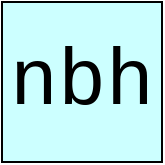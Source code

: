 <mxfile>
    <diagram id="-7gMCdurelPNCG8w4W-R" name="Page-1">
        <mxGraphModel dx="299" dy="521" grid="1" gridSize="10" guides="1" tooltips="1" connect="1" arrows="1" fold="1" page="1" pageScale="1" pageWidth="827" pageHeight="1169" math="0" shadow="0">
            <root>
                <mxCell id="0"/>
                <mxCell id="1" parent="0"/>
                <mxCell id="2" value="&lt;font style=&quot;font-size: 40px&quot; color=&quot;#000000&quot;&gt;nbh&lt;/font&gt;" style="whiteSpace=wrap;html=1;aspect=fixed;fillColor=#CCFFFF;fontFamily=Courier New;fontStyle=0" vertex="1" parent="1">
                    <mxGeometry width="80" height="80" as="geometry"/>
                </mxCell>
            </root>
        </mxGraphModel>
    </diagram>
</mxfile>